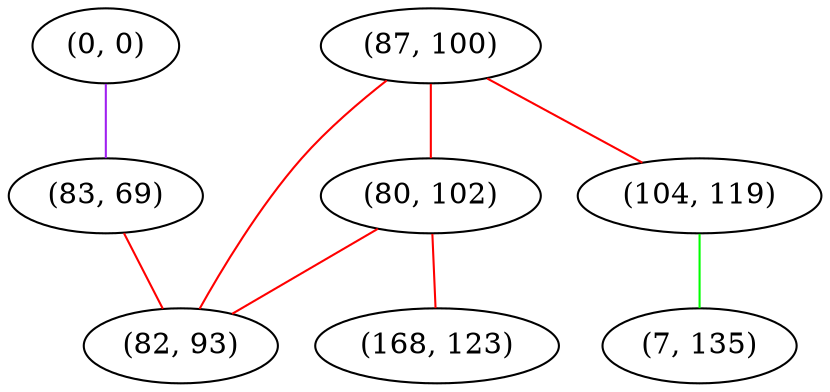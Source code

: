 graph "" {
"(87, 100)";
"(80, 102)";
"(0, 0)";
"(104, 119)";
"(7, 135)";
"(83, 69)";
"(82, 93)";
"(168, 123)";
"(87, 100)" -- "(80, 102)"  [color=red, key=0, weight=1];
"(87, 100)" -- "(82, 93)"  [color=red, key=0, weight=1];
"(87, 100)" -- "(104, 119)"  [color=red, key=0, weight=1];
"(80, 102)" -- "(168, 123)"  [color=red, key=0, weight=1];
"(80, 102)" -- "(82, 93)"  [color=red, key=0, weight=1];
"(0, 0)" -- "(83, 69)"  [color=purple, key=0, weight=4];
"(104, 119)" -- "(7, 135)"  [color=green, key=0, weight=2];
"(83, 69)" -- "(82, 93)"  [color=red, key=0, weight=1];
}
